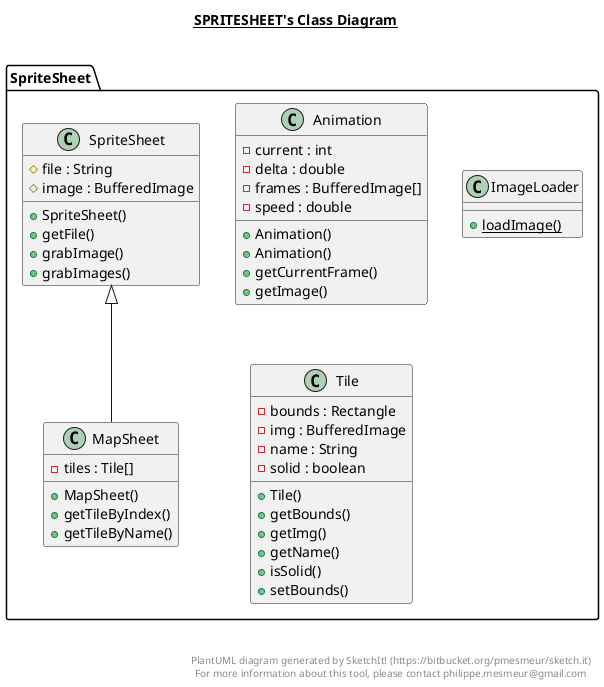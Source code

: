 @startuml

title __SPRITESHEET's Class Diagram__\n

  namespace SpriteSheet {
    class SpriteSheet.Animation {
        - current : int
        - delta : double
        - frames : BufferedImage[]
        - speed : double
        + Animation()
        + Animation()
        + getCurrentFrame()
        + getImage()
    }
  }
  

  namespace SpriteSheet {
    class SpriteSheet.ImageLoader {
        {static} + loadImage()
    }
  }
  

  namespace SpriteSheet {
    class SpriteSheet.MapSheet {
        - tiles : Tile[]
        + MapSheet()
        + getTileByIndex()
        + getTileByName()
    }
  }
  

  namespace SpriteSheet {
    class SpriteSheet.SpriteSheet {
        # file : String
        # image : BufferedImage
        + SpriteSheet()
        + getFile()
        + grabImage()
        + grabImages()
    }
  }
  

  namespace SpriteSheet {
    class SpriteSheet.Tile {
        - bounds : Rectangle
        - img : BufferedImage
        - name : String
        - solid : boolean
        + Tile()
        + getBounds()
        + getImg()
        + getName()
        + isSolid()
        + setBounds()
    }
  }
  

  SpriteSheet.MapSheet -up-|> SpriteSheet.SpriteSheet


right footer


PlantUML diagram generated by SketchIt! (https://bitbucket.org/pmesmeur/sketch.it)
For more information about this tool, please contact philippe.mesmeur@gmail.com
endfooter

@enduml
